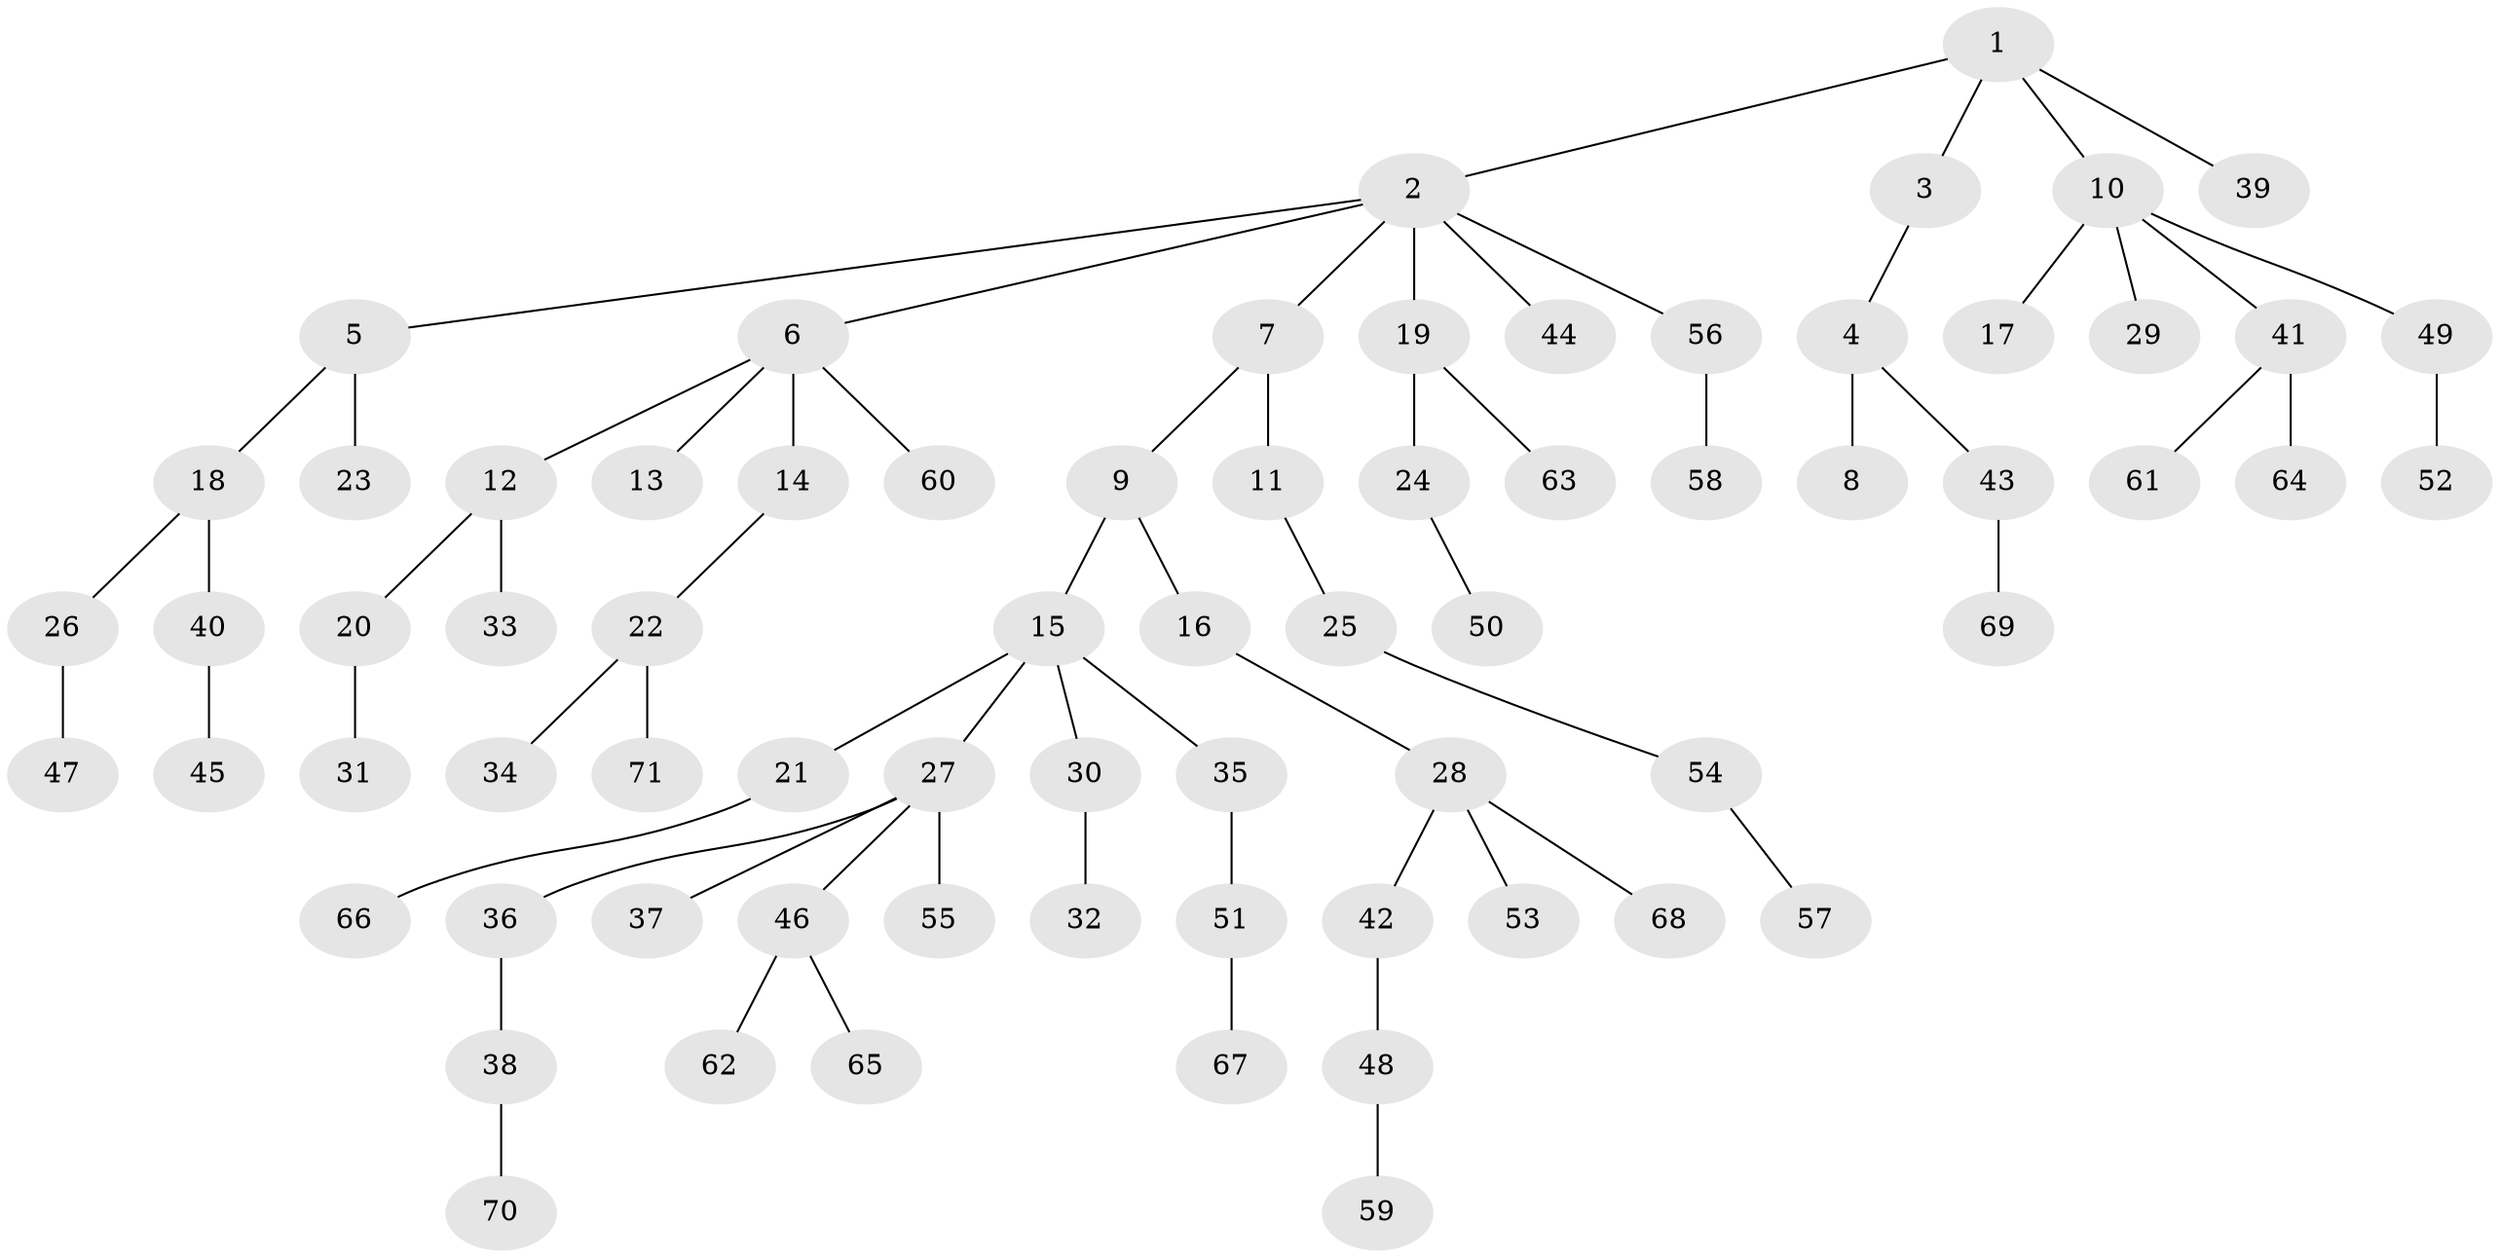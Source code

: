 // coarse degree distribution, {3: 0.10204081632653061, 8: 0.02040816326530612, 6: 0.04081632653061224, 1: 0.5510204081632653, 4: 0.061224489795918366, 2: 0.22448979591836735}
// Generated by graph-tools (version 1.1) at 2025/24/03/03/25 07:24:07]
// undirected, 71 vertices, 70 edges
graph export_dot {
graph [start="1"]
  node [color=gray90,style=filled];
  1;
  2;
  3;
  4;
  5;
  6;
  7;
  8;
  9;
  10;
  11;
  12;
  13;
  14;
  15;
  16;
  17;
  18;
  19;
  20;
  21;
  22;
  23;
  24;
  25;
  26;
  27;
  28;
  29;
  30;
  31;
  32;
  33;
  34;
  35;
  36;
  37;
  38;
  39;
  40;
  41;
  42;
  43;
  44;
  45;
  46;
  47;
  48;
  49;
  50;
  51;
  52;
  53;
  54;
  55;
  56;
  57;
  58;
  59;
  60;
  61;
  62;
  63;
  64;
  65;
  66;
  67;
  68;
  69;
  70;
  71;
  1 -- 2;
  1 -- 3;
  1 -- 10;
  1 -- 39;
  2 -- 5;
  2 -- 6;
  2 -- 7;
  2 -- 19;
  2 -- 44;
  2 -- 56;
  3 -- 4;
  4 -- 8;
  4 -- 43;
  5 -- 18;
  5 -- 23;
  6 -- 12;
  6 -- 13;
  6 -- 14;
  6 -- 60;
  7 -- 9;
  7 -- 11;
  9 -- 15;
  9 -- 16;
  10 -- 17;
  10 -- 29;
  10 -- 41;
  10 -- 49;
  11 -- 25;
  12 -- 20;
  12 -- 33;
  14 -- 22;
  15 -- 21;
  15 -- 27;
  15 -- 30;
  15 -- 35;
  16 -- 28;
  18 -- 26;
  18 -- 40;
  19 -- 24;
  19 -- 63;
  20 -- 31;
  21 -- 66;
  22 -- 34;
  22 -- 71;
  24 -- 50;
  25 -- 54;
  26 -- 47;
  27 -- 36;
  27 -- 37;
  27 -- 46;
  27 -- 55;
  28 -- 42;
  28 -- 53;
  28 -- 68;
  30 -- 32;
  35 -- 51;
  36 -- 38;
  38 -- 70;
  40 -- 45;
  41 -- 61;
  41 -- 64;
  42 -- 48;
  43 -- 69;
  46 -- 62;
  46 -- 65;
  48 -- 59;
  49 -- 52;
  51 -- 67;
  54 -- 57;
  56 -- 58;
}
